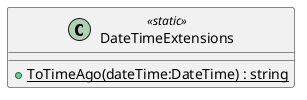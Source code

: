 @startuml
class DateTimeExtensions <<static>> {
    + {static} ToTimeAgo(dateTime:DateTime) : string
}
@enduml
